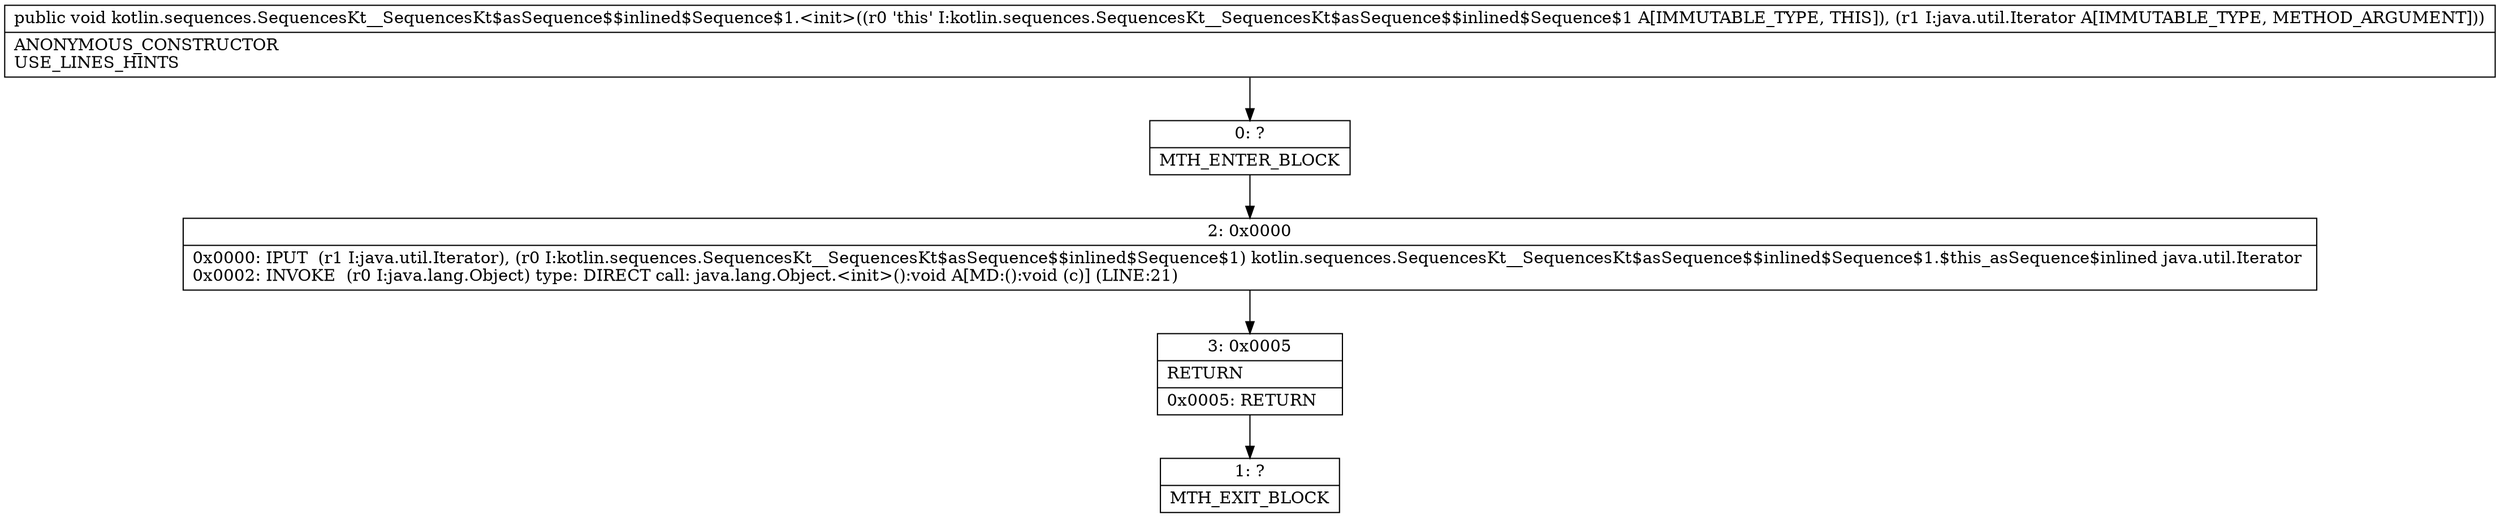 digraph "CFG forkotlin.sequences.SequencesKt__SequencesKt$asSequence$$inlined$Sequence$1.\<init\>(Ljava\/util\/Iterator;)V" {
Node_0 [shape=record,label="{0\:\ ?|MTH_ENTER_BLOCK\l}"];
Node_2 [shape=record,label="{2\:\ 0x0000|0x0000: IPUT  (r1 I:java.util.Iterator), (r0 I:kotlin.sequences.SequencesKt__SequencesKt$asSequence$$inlined$Sequence$1) kotlin.sequences.SequencesKt__SequencesKt$asSequence$$inlined$Sequence$1.$this_asSequence$inlined java.util.Iterator \l0x0002: INVOKE  (r0 I:java.lang.Object) type: DIRECT call: java.lang.Object.\<init\>():void A[MD:():void (c)] (LINE:21)\l}"];
Node_3 [shape=record,label="{3\:\ 0x0005|RETURN\l|0x0005: RETURN   \l}"];
Node_1 [shape=record,label="{1\:\ ?|MTH_EXIT_BLOCK\l}"];
MethodNode[shape=record,label="{public void kotlin.sequences.SequencesKt__SequencesKt$asSequence$$inlined$Sequence$1.\<init\>((r0 'this' I:kotlin.sequences.SequencesKt__SequencesKt$asSequence$$inlined$Sequence$1 A[IMMUTABLE_TYPE, THIS]), (r1 I:java.util.Iterator A[IMMUTABLE_TYPE, METHOD_ARGUMENT]))  | ANONYMOUS_CONSTRUCTOR\lUSE_LINES_HINTS\l}"];
MethodNode -> Node_0;Node_0 -> Node_2;
Node_2 -> Node_3;
Node_3 -> Node_1;
}

